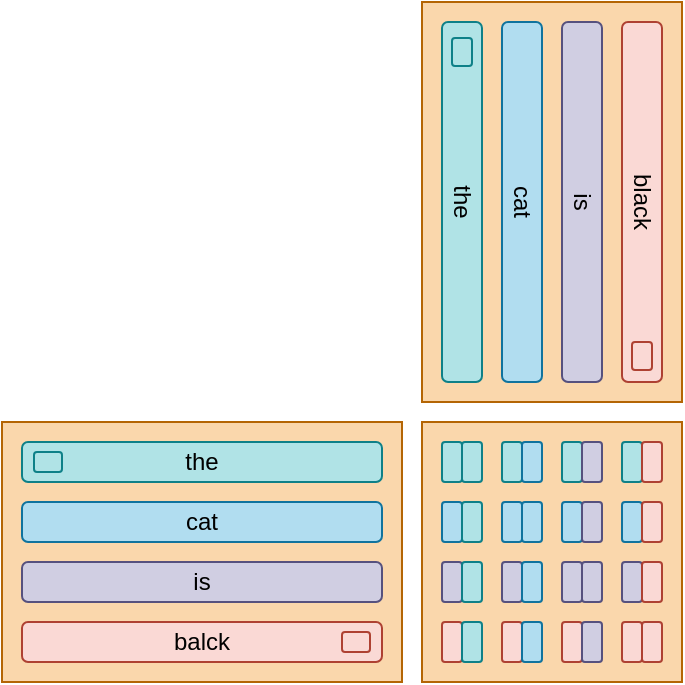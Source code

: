 <mxfile version="26.2.12">
  <diagram name="Page-1" id="Dg-g7MD_F9sybJDa8Roz">
    <mxGraphModel dx="1358" dy="920" grid="1" gridSize="10" guides="1" tooltips="1" connect="1" arrows="1" fold="1" page="1" pageScale="1" pageWidth="850" pageHeight="1100" math="0" shadow="0">
      <root>
        <mxCell id="0" />
        <mxCell id="1" parent="0" />
        <mxCell id="VBVmibu96n7wG6fJEEzV-45" value="" style="rounded=0;whiteSpace=wrap;html=1;fillColor=#fad7ac;strokeColor=#b46504;" parent="1" vertex="1">
          <mxGeometry x="480" y="390" width="130" height="130" as="geometry" />
        </mxCell>
        <mxCell id="VBVmibu96n7wG6fJEEzV-1" value="" style="rounded=0;whiteSpace=wrap;html=1;fillColor=#fad7ac;strokeColor=#b46504;" parent="1" vertex="1">
          <mxGeometry x="270" y="390" width="200" height="130" as="geometry" />
        </mxCell>
        <mxCell id="VBVmibu96n7wG6fJEEzV-2" value="the" style="rounded=1;whiteSpace=wrap;html=1;fillColor=#b0e3e6;strokeColor=#0e8088;" parent="1" vertex="1">
          <mxGeometry x="280" y="400" width="180" height="20" as="geometry" />
        </mxCell>
        <mxCell id="VBVmibu96n7wG6fJEEzV-3" value="cat" style="rounded=1;whiteSpace=wrap;html=1;fillColor=#b1ddf0;strokeColor=#10739e;" parent="1" vertex="1">
          <mxGeometry x="280" y="430" width="180" height="20" as="geometry" />
        </mxCell>
        <mxCell id="VBVmibu96n7wG6fJEEzV-4" value="is" style="rounded=1;whiteSpace=wrap;html=1;fillColor=#d0cee2;strokeColor=#56517e;" parent="1" vertex="1">
          <mxGeometry x="280" y="460" width="180" height="20" as="geometry" />
        </mxCell>
        <mxCell id="VBVmibu96n7wG6fJEEzV-5" value="balck" style="rounded=1;whiteSpace=wrap;html=1;fillColor=#fad9d5;strokeColor=#ae4132;" parent="1" vertex="1">
          <mxGeometry x="280" y="490" width="180" height="20" as="geometry" />
        </mxCell>
        <mxCell id="VBVmibu96n7wG6fJEEzV-6" value="" style="rounded=0;whiteSpace=wrap;html=1;fillColor=#fad7ac;strokeColor=#b46504;direction=south;" parent="1" vertex="1">
          <mxGeometry x="480" y="180" width="130" height="200" as="geometry" />
        </mxCell>
        <mxCell id="VBVmibu96n7wG6fJEEzV-7" value="" style="rounded=1;whiteSpace=wrap;html=1;fillColor=#b1ddf0;strokeColor=#10739e;direction=south;" parent="1" vertex="1">
          <mxGeometry x="520" y="190" width="20" height="180" as="geometry" />
        </mxCell>
        <mxCell id="VBVmibu96n7wG6fJEEzV-8" value="" style="rounded=1;whiteSpace=wrap;html=1;fillColor=#d0cee2;strokeColor=#56517e;direction=south;" parent="1" vertex="1">
          <mxGeometry x="550" y="190" width="20" height="180" as="geometry" />
        </mxCell>
        <mxCell id="VBVmibu96n7wG6fJEEzV-9" value="" style="rounded=1;whiteSpace=wrap;html=1;fillColor=#fad9d5;strokeColor=#ae4132;direction=south;" parent="1" vertex="1">
          <mxGeometry x="580" y="190" width="20" height="180" as="geometry" />
        </mxCell>
        <mxCell id="VBVmibu96n7wG6fJEEzV-10" value="" style="rounded=1;whiteSpace=wrap;html=1;fillColor=#b0e3e6;strokeColor=#0e8088;direction=south;" parent="1" vertex="1">
          <mxGeometry x="490" y="190" width="20" height="180" as="geometry" />
        </mxCell>
        <mxCell id="VBVmibu96n7wG6fJEEzV-12" value="" style="rounded=1;whiteSpace=wrap;html=1;fillColor=#b0e3e6;strokeColor=#0e8088;" parent="1" vertex="1">
          <mxGeometry x="490" y="400" width="10" height="20" as="geometry" />
        </mxCell>
        <mxCell id="VBVmibu96n7wG6fJEEzV-14" value="" style="rounded=1;whiteSpace=wrap;html=1;fillColor=#b0e3e6;strokeColor=#0e8088;" parent="1" vertex="1">
          <mxGeometry x="500" y="400" width="10" height="20" as="geometry" />
        </mxCell>
        <mxCell id="VBVmibu96n7wG6fJEEzV-15" value="" style="rounded=1;whiteSpace=wrap;html=1;fillColor=#b0e3e6;strokeColor=#0e8088;" parent="1" vertex="1">
          <mxGeometry x="520" y="400" width="10" height="20" as="geometry" />
        </mxCell>
        <mxCell id="VBVmibu96n7wG6fJEEzV-16" value="" style="rounded=1;whiteSpace=wrap;html=1;fillColor=#b1ddf0;strokeColor=#10739e;" parent="1" vertex="1">
          <mxGeometry x="530" y="400" width="10" height="20" as="geometry" />
        </mxCell>
        <mxCell id="VBVmibu96n7wG6fJEEzV-17" value="" style="rounded=1;whiteSpace=wrap;html=1;fillColor=#b0e3e6;strokeColor=#0e8088;" parent="1" vertex="1">
          <mxGeometry x="550" y="400" width="10" height="20" as="geometry" />
        </mxCell>
        <mxCell id="VBVmibu96n7wG6fJEEzV-18" value="" style="rounded=1;whiteSpace=wrap;html=1;fillColor=#d0cee2;strokeColor=#56517e;" parent="1" vertex="1">
          <mxGeometry x="560" y="400" width="10" height="20" as="geometry" />
        </mxCell>
        <mxCell id="VBVmibu96n7wG6fJEEzV-19" value="" style="rounded=1;whiteSpace=wrap;html=1;fillColor=#b0e3e6;strokeColor=#0e8088;" parent="1" vertex="1">
          <mxGeometry x="580" y="400" width="10" height="20" as="geometry" />
        </mxCell>
        <mxCell id="VBVmibu96n7wG6fJEEzV-20" value="" style="rounded=1;whiteSpace=wrap;html=1;fillColor=#fad9d5;strokeColor=#ae4132;" parent="1" vertex="1">
          <mxGeometry x="590" y="400" width="10" height="20" as="geometry" />
        </mxCell>
        <mxCell id="VBVmibu96n7wG6fJEEzV-21" value="" style="rounded=1;whiteSpace=wrap;html=1;fillColor=#b1ddf0;strokeColor=#10739e;" parent="1" vertex="1">
          <mxGeometry x="490" y="430" width="10" height="20" as="geometry" />
        </mxCell>
        <mxCell id="VBVmibu96n7wG6fJEEzV-22" value="" style="rounded=1;whiteSpace=wrap;html=1;fillColor=#b0e3e6;strokeColor=#0e8088;" parent="1" vertex="1">
          <mxGeometry x="500" y="430" width="10" height="20" as="geometry" />
        </mxCell>
        <mxCell id="VBVmibu96n7wG6fJEEzV-23" value="" style="rounded=1;whiteSpace=wrap;html=1;fillColor=#b1ddf0;strokeColor=#10739e;" parent="1" vertex="1">
          <mxGeometry x="520" y="430" width="10" height="20" as="geometry" />
        </mxCell>
        <mxCell id="VBVmibu96n7wG6fJEEzV-24" value="" style="rounded=1;whiteSpace=wrap;html=1;fillColor=#b1ddf0;strokeColor=#10739e;" parent="1" vertex="1">
          <mxGeometry x="530" y="430" width="10" height="20" as="geometry" />
        </mxCell>
        <mxCell id="VBVmibu96n7wG6fJEEzV-25" value="" style="rounded=1;whiteSpace=wrap;html=1;fillColor=#b1ddf0;strokeColor=#10739e;" parent="1" vertex="1">
          <mxGeometry x="550" y="430" width="10" height="20" as="geometry" />
        </mxCell>
        <mxCell id="VBVmibu96n7wG6fJEEzV-26" value="" style="rounded=1;whiteSpace=wrap;html=1;fillColor=#d0cee2;strokeColor=#56517e;" parent="1" vertex="1">
          <mxGeometry x="560" y="430" width="10" height="20" as="geometry" />
        </mxCell>
        <mxCell id="VBVmibu96n7wG6fJEEzV-27" value="" style="rounded=1;whiteSpace=wrap;html=1;fillColor=#b1ddf0;strokeColor=#10739e;" parent="1" vertex="1">
          <mxGeometry x="580" y="430" width="10" height="20" as="geometry" />
        </mxCell>
        <mxCell id="VBVmibu96n7wG6fJEEzV-28" value="" style="rounded=1;whiteSpace=wrap;html=1;fillColor=#fad9d5;strokeColor=#ae4132;" parent="1" vertex="1">
          <mxGeometry x="590" y="430" width="10" height="20" as="geometry" />
        </mxCell>
        <mxCell id="VBVmibu96n7wG6fJEEzV-29" value="" style="rounded=1;whiteSpace=wrap;html=1;fillColor=#d0cee2;strokeColor=#56517e;" parent="1" vertex="1">
          <mxGeometry x="490" y="460" width="10" height="20" as="geometry" />
        </mxCell>
        <mxCell id="VBVmibu96n7wG6fJEEzV-30" value="" style="rounded=1;whiteSpace=wrap;html=1;fillColor=#b0e3e6;strokeColor=#0e8088;" parent="1" vertex="1">
          <mxGeometry x="500" y="460" width="10" height="20" as="geometry" />
        </mxCell>
        <mxCell id="VBVmibu96n7wG6fJEEzV-31" value="" style="rounded=1;whiteSpace=wrap;html=1;fillColor=#d0cee2;strokeColor=#56517e;" parent="1" vertex="1">
          <mxGeometry x="520" y="460" width="10" height="20" as="geometry" />
        </mxCell>
        <mxCell id="VBVmibu96n7wG6fJEEzV-32" value="" style="rounded=1;whiteSpace=wrap;html=1;fillColor=#b1ddf0;strokeColor=#10739e;" parent="1" vertex="1">
          <mxGeometry x="530" y="460" width="10" height="20" as="geometry" />
        </mxCell>
        <mxCell id="VBVmibu96n7wG6fJEEzV-33" value="" style="rounded=1;whiteSpace=wrap;html=1;fillColor=#d0cee2;strokeColor=#56517e;" parent="1" vertex="1">
          <mxGeometry x="550" y="460" width="10" height="20" as="geometry" />
        </mxCell>
        <mxCell id="VBVmibu96n7wG6fJEEzV-34" value="" style="rounded=1;whiteSpace=wrap;html=1;fillColor=#d0cee2;strokeColor=#56517e;" parent="1" vertex="1">
          <mxGeometry x="560" y="460" width="10" height="20" as="geometry" />
        </mxCell>
        <mxCell id="VBVmibu96n7wG6fJEEzV-35" value="" style="rounded=1;whiteSpace=wrap;html=1;fillColor=#d0cee2;strokeColor=#56517e;" parent="1" vertex="1">
          <mxGeometry x="580" y="460" width="10" height="20" as="geometry" />
        </mxCell>
        <mxCell id="VBVmibu96n7wG6fJEEzV-36" value="" style="rounded=1;whiteSpace=wrap;html=1;fillColor=#fad9d5;strokeColor=#ae4132;" parent="1" vertex="1">
          <mxGeometry x="590" y="460" width="10" height="20" as="geometry" />
        </mxCell>
        <mxCell id="VBVmibu96n7wG6fJEEzV-37" value="" style="rounded=1;whiteSpace=wrap;html=1;fillColor=#fad9d5;strokeColor=#ae4132;" parent="1" vertex="1">
          <mxGeometry x="490" y="490" width="10" height="20" as="geometry" />
        </mxCell>
        <mxCell id="VBVmibu96n7wG6fJEEzV-38" value="" style="rounded=1;whiteSpace=wrap;html=1;fillColor=#b0e3e6;strokeColor=#0e8088;" parent="1" vertex="1">
          <mxGeometry x="500" y="490" width="10" height="20" as="geometry" />
        </mxCell>
        <mxCell id="VBVmibu96n7wG6fJEEzV-39" value="" style="rounded=1;whiteSpace=wrap;html=1;fillColor=#fad9d5;strokeColor=#ae4132;" parent="1" vertex="1">
          <mxGeometry x="520" y="490" width="10" height="20" as="geometry" />
        </mxCell>
        <mxCell id="VBVmibu96n7wG6fJEEzV-40" value="" style="rounded=1;whiteSpace=wrap;html=1;fillColor=#b1ddf0;strokeColor=#10739e;" parent="1" vertex="1">
          <mxGeometry x="530" y="490" width="10" height="20" as="geometry" />
        </mxCell>
        <mxCell id="VBVmibu96n7wG6fJEEzV-41" value="" style="rounded=1;whiteSpace=wrap;html=1;fillColor=#fad9d5;strokeColor=#ae4132;" parent="1" vertex="1">
          <mxGeometry x="550" y="490" width="10" height="20" as="geometry" />
        </mxCell>
        <mxCell id="VBVmibu96n7wG6fJEEzV-42" value="" style="rounded=1;whiteSpace=wrap;html=1;fillColor=#d0cee2;strokeColor=#56517e;" parent="1" vertex="1">
          <mxGeometry x="560" y="490" width="10" height="20" as="geometry" />
        </mxCell>
        <mxCell id="VBVmibu96n7wG6fJEEzV-43" value="" style="rounded=1;whiteSpace=wrap;html=1;fillColor=#fad9d5;strokeColor=#ae4132;" parent="1" vertex="1">
          <mxGeometry x="580" y="490" width="10" height="20" as="geometry" />
        </mxCell>
        <mxCell id="VBVmibu96n7wG6fJEEzV-44" value="" style="rounded=1;whiteSpace=wrap;html=1;fillColor=#fad9d5;strokeColor=#ae4132;" parent="1" vertex="1">
          <mxGeometry x="590" y="490" width="10" height="20" as="geometry" />
        </mxCell>
        <mxCell id="VBVmibu96n7wG6fJEEzV-48" value="is" style="text;html=1;align=center;verticalAlign=middle;whiteSpace=wrap;rounded=0;direction=west;rotation=90;" parent="1" vertex="1">
          <mxGeometry x="530" y="265" width="60" height="30" as="geometry" />
        </mxCell>
        <mxCell id="VBVmibu96n7wG6fJEEzV-49" value="black" style="text;html=1;align=center;verticalAlign=middle;whiteSpace=wrap;rounded=0;direction=west;rotation=90;" parent="1" vertex="1">
          <mxGeometry x="560" y="265" width="60" height="30" as="geometry" />
        </mxCell>
        <mxCell id="VBVmibu96n7wG6fJEEzV-50" value="cat" style="text;html=1;align=center;verticalAlign=middle;whiteSpace=wrap;rounded=0;direction=west;rotation=90;" parent="1" vertex="1">
          <mxGeometry x="500" y="265" width="60" height="30" as="geometry" />
        </mxCell>
        <mxCell id="VBVmibu96n7wG6fJEEzV-51" value="the" style="text;html=1;align=center;verticalAlign=middle;whiteSpace=wrap;rounded=0;direction=west;rotation=90;flipH=0;flipV=0;" parent="1" vertex="1">
          <mxGeometry x="470" y="265" width="60" height="30" as="geometry" />
        </mxCell>
        <mxCell id="VBVmibu96n7wG6fJEEzV-52" value="" style="rounded=1;whiteSpace=wrap;html=1;fillColor=#b0e3e6;strokeColor=#0e8088;" parent="1" vertex="1">
          <mxGeometry x="286" y="405" width="14" height="10" as="geometry" />
        </mxCell>
        <mxCell id="VBVmibu96n7wG6fJEEzV-53" value="" style="rounded=1;whiteSpace=wrap;html=1;fillColor=#fad9d5;strokeColor=#ae4132;" parent="1" vertex="1">
          <mxGeometry x="440" y="495" width="14" height="10" as="geometry" />
        </mxCell>
        <mxCell id="VBVmibu96n7wG6fJEEzV-54" value="" style="rounded=1;whiteSpace=wrap;html=1;fillColor=#b0e3e6;strokeColor=#0e8088;direction=south;" parent="1" vertex="1">
          <mxGeometry x="495" y="198" width="10" height="14" as="geometry" />
        </mxCell>
        <mxCell id="VBVmibu96n7wG6fJEEzV-55" value="" style="rounded=1;whiteSpace=wrap;html=1;fillColor=#fad9d5;strokeColor=#ae4132;direction=south;" parent="1" vertex="1">
          <mxGeometry x="585" y="350" width="10" height="14" as="geometry" />
        </mxCell>
      </root>
    </mxGraphModel>
  </diagram>
</mxfile>
